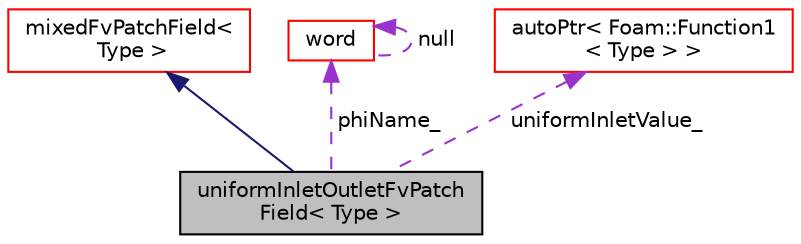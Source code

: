 digraph "uniformInletOutletFvPatchField&lt; Type &gt;"
{
  bgcolor="transparent";
  edge [fontname="Helvetica",fontsize="10",labelfontname="Helvetica",labelfontsize="10"];
  node [fontname="Helvetica",fontsize="10",shape=record];
  Node1 [label="uniformInletOutletFvPatch\lField\< Type \>",height=0.2,width=0.4,color="black", fillcolor="grey75", style="filled", fontcolor="black"];
  Node2 -> Node1 [dir="back",color="midnightblue",fontsize="10",style="solid",fontname="Helvetica"];
  Node2 [label="mixedFvPatchField\<\l Type \>",height=0.2,width=0.4,color="red",URL="$a01548.html",tooltip="This boundary condition provides a base class for &#39;mixed&#39; type boundary conditions, i.e. conditions that mix fixed value and patch-normal gradient conditions. "];
  Node3 -> Node1 [dir="back",color="darkorchid3",fontsize="10",style="dashed",label=" phiName_" ,fontname="Helvetica"];
  Node3 [label="word",height=0.2,width=0.4,color="red",URL="$a02981.html",tooltip="A class for handling words, derived from string. "];
  Node3 -> Node3 [dir="back",color="darkorchid3",fontsize="10",style="dashed",label=" null" ,fontname="Helvetica"];
  Node4 -> Node1 [dir="back",color="darkorchid3",fontsize="10",style="dashed",label=" uniformInletValue_" ,fontname="Helvetica"];
  Node4 [label="autoPtr\< Foam::Function1\l\< Type \> \>",height=0.2,width=0.4,color="red",URL="$a00082.html"];
}
